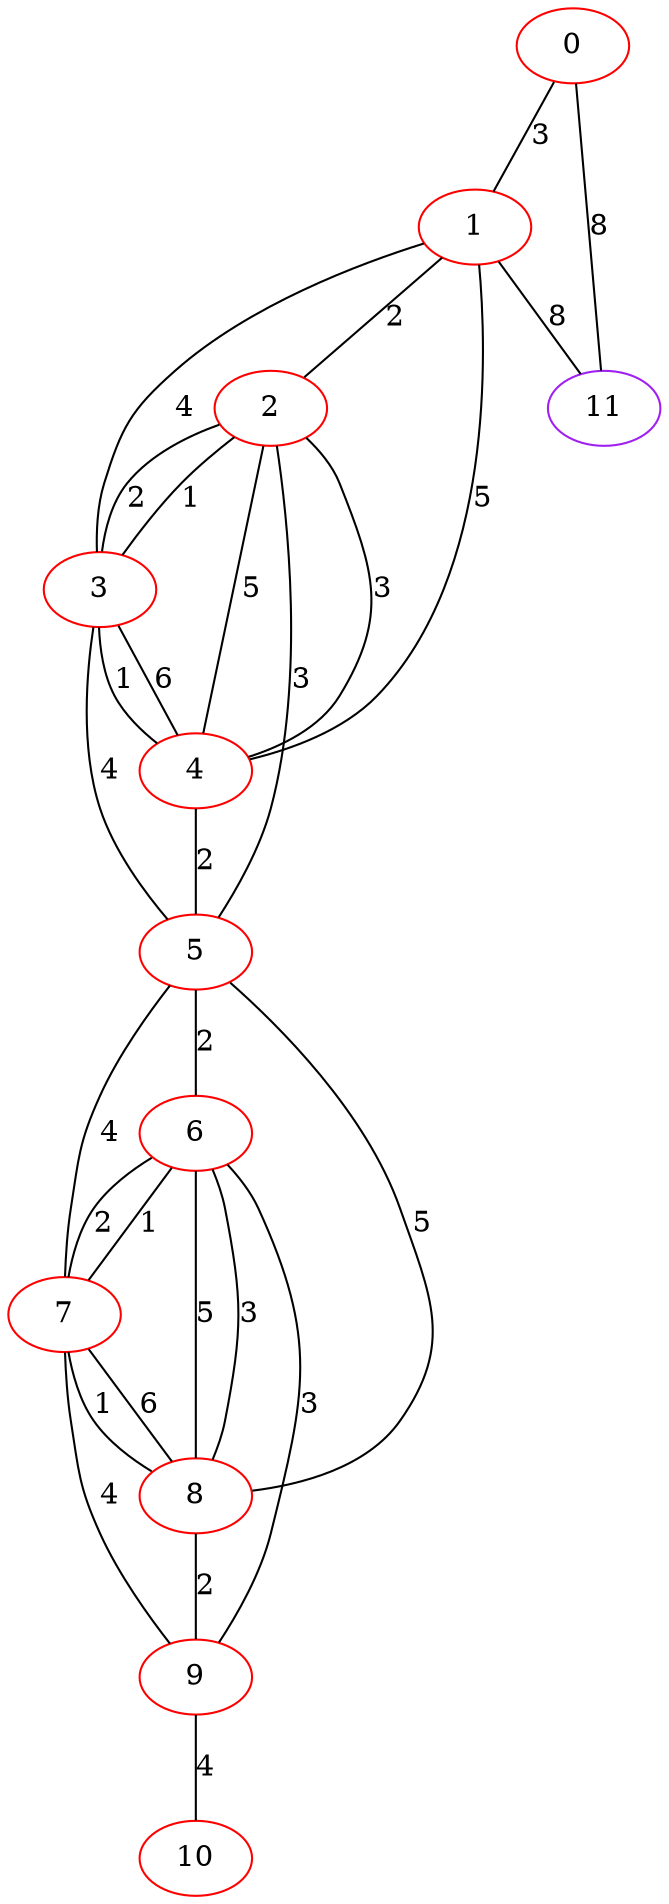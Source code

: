 graph "" {
0 [color=red, weight=1];
1 [color=red, weight=1];
2 [color=red, weight=1];
3 [color=red, weight=1];
4 [color=red, weight=1];
5 [color=red, weight=1];
6 [color=red, weight=1];
7 [color=red, weight=1];
8 [color=red, weight=1];
9 [color=red, weight=1];
10 [color=red, weight=1];
11 [color=purple, weight=4];
0 -- 1  [key=0, label=3];
0 -- 11  [key=0, label=8];
1 -- 11  [key=0, label=8];
1 -- 2  [key=0, label=2];
1 -- 3  [key=0, label=4];
1 -- 4  [key=0, label=5];
2 -- 3  [key=0, label=1];
2 -- 3  [key=1, label=2];
2 -- 4  [key=0, label=5];
2 -- 4  [key=1, label=3];
2 -- 5  [key=0, label=3];
3 -- 4  [key=0, label=6];
3 -- 4  [key=1, label=1];
3 -- 5  [key=0, label=4];
4 -- 5  [key=0, label=2];
5 -- 6  [key=0, label=2];
5 -- 7  [key=0, label=4];
5 -- 8  [key=0, label=5];
6 -- 8  [key=0, label=5];
6 -- 8  [key=1, label=3];
6 -- 9  [key=0, label=3];
6 -- 7  [key=0, label=1];
6 -- 7  [key=1, label=2];
7 -- 8  [key=0, label=6];
7 -- 8  [key=1, label=1];
7 -- 9  [key=0, label=4];
8 -- 9  [key=0, label=2];
9 -- 10  [key=0, label=4];
}
